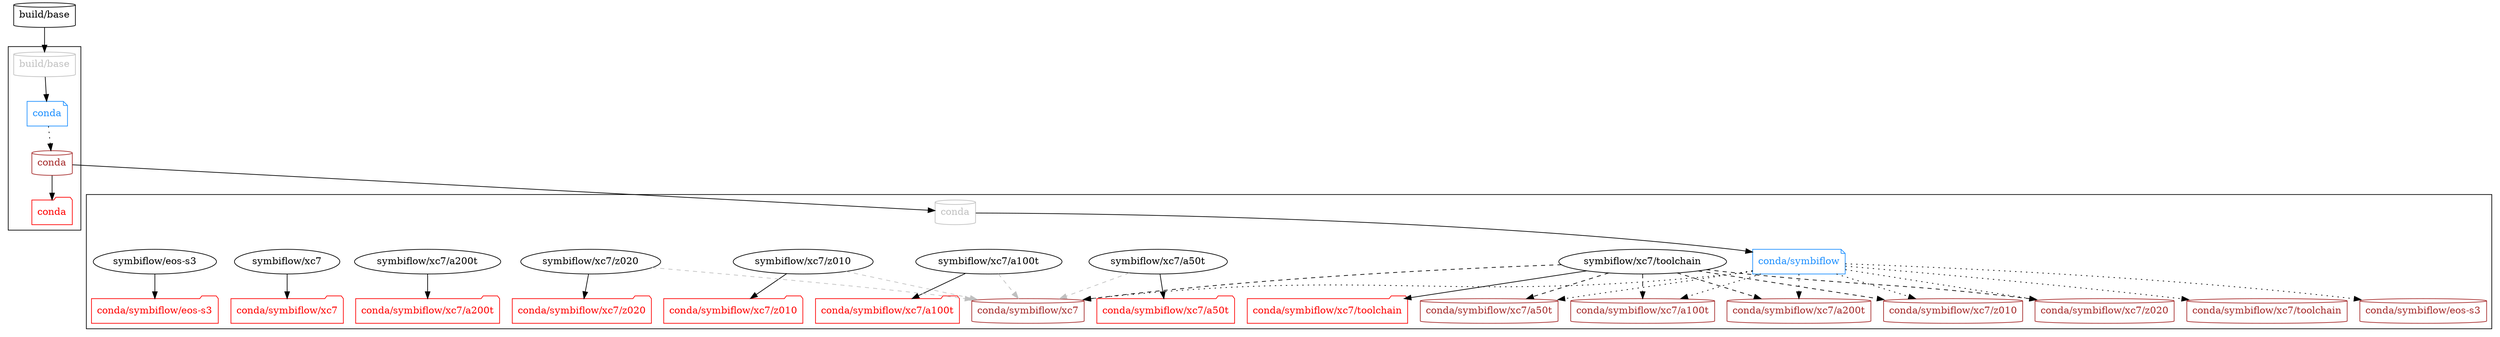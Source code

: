 # Authors:
#   Unai Martinez-Corral
#
# Copyright 2019-2021 Unai Martinez-Corral <unai.martinezcorral@ehu.eus>
#
# Licensed under the Apache License, Version 2.0 (the "License");
# you may not use this file except in compliance with the License.
# You may obtain a copy of the License at
#
#     http://www.apache.org/licenses/LICENSE-2.0
#
# Unless required by applicable law or agreed to in writing, software
# distributed under the License is distributed on an "AS IS" BASIS,
# WITHOUT WARRANTIES OR CONDITIONS OF ANY KIND, either express or implied.
# See the License for the specific language governing permissions and
# limitations under the License.
#
# SPDX-License-Identifier: Apache-2.0

digraph G {

  #splines=polyline; #curved
  newrank=true;

  # Dockerfiles

  { node [shape=note, color=dodgerblue, fontcolor=dodgerblue]
    d_conda     [label="conda"];
    d_symbiflow [label="conda/symbiflow"];
  }

  # Images

  { node [shape=cylinder]
    "build/base"
    { node [color=brown, fontcolor=brown]
      "conda"
      "conda/symbiflow/xc7/toolchain"
      "conda/symbiflow/xc7/a50t"
      "conda/symbiflow/xc7/a100t"
      "conda/symbiflow/xc7/a200t"
      "conda/symbiflow/xc7/z010"
      "conda/symbiflow/xc7/z020"
      "conda/symbiflow/xc7"
      "conda/symbiflow/eos-s3"
    }
  }

  # Workflows

  subgraph cluster_conda {
    "p_conda_build/base" [shape=cylinder, color=grey, fontcolor=grey, label="build/base"];
    d_conda -> "conda" [style=dotted];
    "t_conda" [shape=folder, color=red, fontcolor=red, label="conda"];
    "conda" -> "t_conda";
  }

  subgraph cluster_SymbiFlow {
    { rank=same
      node [shape=cylinder, color=grey, fontcolor=grey]
      "p_SymbiFlow_conda"  [label="conda"]
    }

    d_symbiflow -> {
      "conda/symbiflow/xc7/toolchain"
      { rank=same
        "conda/symbiflow/xc7/a50t"
        "conda/symbiflow/xc7/a100t"
        "conda/symbiflow/xc7/a200t"
        "conda/symbiflow/xc7/z010"
        "conda/symbiflow/xc7/z020"
      }
      "conda/symbiflow/xc7"
      "conda/symbiflow/eos-s3"
    } [style=dotted];

    { rank=same
      node [shape=folder, color=red, fontcolor=red];
      "t_SymbiFlow_xc7_toolchain" [label="conda/symbiflow/xc7/toolchain"];
      "t_SymbiFlow_xc7_a50t"      [label="conda/symbiflow/xc7/a50t"];
      "t_SymbiFlow_xc7_a100t"     [label="conda/symbiflow/xc7/a100t"];
      "t_SymbiFlow_xc7_a200t"     [label="conda/symbiflow/xc7/a200t"];
      "t_SymbiFlow_xc7_z010"      [label="conda/symbiflow/xc7/z010"];
      "t_SymbiFlow_xc7_z020"      [label="conda/symbiflow/xc7/z020"];
      "t_SymbiFlow_xc7"           [label="conda/symbiflow/xc7"];
      "t_SymbiFlow_eos-s3"        [label="conda/symbiflow/eos-s3"];
    }

    "symbiflow/xc7/toolchain"  -> "t_SymbiFlow_xc7_toolchain";
    "symbiflow/xc7/a50t"       -> "t_SymbiFlow_xc7_a50t";
    "symbiflow/xc7/a100t"      -> "t_SymbiFlow_xc7_a100t";
    "symbiflow/xc7/a200t"      -> "t_SymbiFlow_xc7_a200t";
    "symbiflow/xc7/z010"       -> "t_SymbiFlow_xc7_z010";
    "symbiflow/xc7/z020"       -> "t_SymbiFlow_xc7_z020";
    "symbiflow/xc7"            -> "t_SymbiFlow_xc7";
    "symbiflow/eos-s3"         -> "t_SymbiFlow_eos-s3";
  }

  # Dockerfile dependencies

  "build/base" -> "p_conda_build/base" -> d_conda;

  "conda" -> "p_SymbiFlow_conda" -> d_symbiflow;

  # Image dependencies

  { edge [style=dashed]
    "symbiflow/xc7/toolchain" -> "conda/symbiflow/xc7/a50t";
    "symbiflow/xc7/toolchain" -> "conda/symbiflow/xc7/a100t";
    "symbiflow/xc7/toolchain" -> "conda/symbiflow/xc7/a200t";
    "symbiflow/xc7/toolchain" -> "conda/symbiflow/xc7/z010";
    "symbiflow/xc7/toolchain" -> "conda/symbiflow/xc7/z020";
    "symbiflow/xc7/toolchain" -> "conda/symbiflow/xc7";
  }

  { edge [style=dashed, color=grey]
    "symbiflow/xc7/a50t"  -> "conda/symbiflow/xc7";
    "symbiflow/xc7/a100t" -> "conda/symbiflow/xc7";
    # TODO: This is temporarily disabled because of space limits on GitHub Actions default runners
    #"symbiflow/xc7/a200t" -> "conda/symbiflow/xc7";
    "symbiflow/xc7/z010"  -> "conda/symbiflow/xc7";
    "symbiflow/xc7/z020"  -> "conda/symbiflow/xc7";
  }

}
